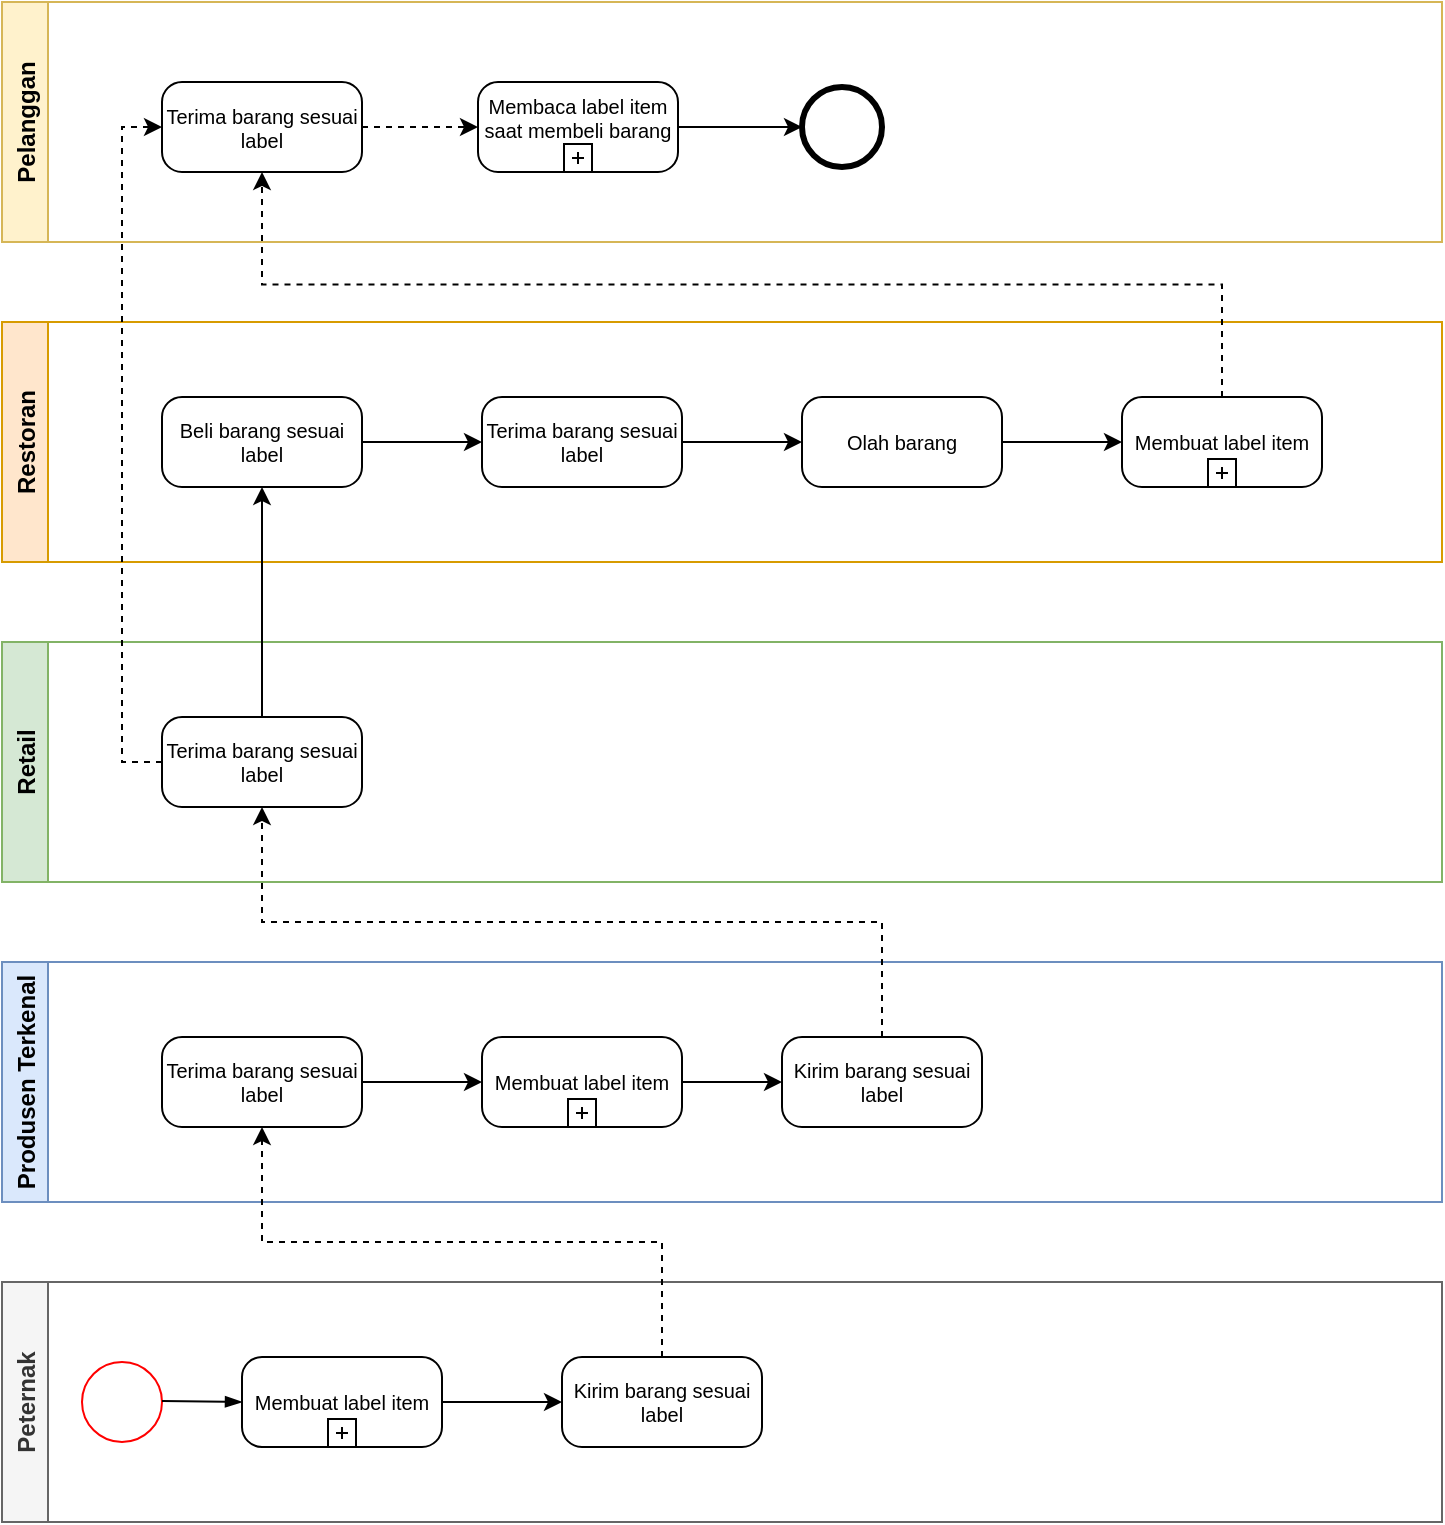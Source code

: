 <mxfile version="16.1.2" type="github">
  <diagram id="75ZjlEf7_gC3XOkNAm37" name="Page-1">
    <mxGraphModel dx="868" dy="442" grid="1" gridSize="10" guides="1" tooltips="1" connect="1" arrows="1" fold="1" page="1" pageScale="1" pageWidth="827" pageHeight="1169" math="0" shadow="0">
      <root>
        <mxCell id="0" />
        <mxCell id="1" parent="0" />
        <mxCell id="P5jtpPxSsalKvhaDL6os-34" value="Produsen Terkenal" style="swimlane;horizontal=0;fillColor=#dae8fc;strokeColor=#6c8ebf;startSize=23;" vertex="1" parent="1">
          <mxGeometry x="90" y="650" width="720" height="120" as="geometry" />
        </mxCell>
        <mxCell id="P5jtpPxSsalKvhaDL6os-35" style="edgeStyle=orthogonalEdgeStyle;rounded=0;orthogonalLoop=1;jettySize=auto;html=1;exitX=1;exitY=0.5;exitDx=0;exitDy=0;exitPerimeter=0;entryX=0;entryY=0.5;entryDx=0;entryDy=0;entryPerimeter=0;" edge="1" parent="P5jtpPxSsalKvhaDL6os-34" source="P5jtpPxSsalKvhaDL6os-36" target="P5jtpPxSsalKvhaDL6os-39">
          <mxGeometry relative="1" as="geometry" />
        </mxCell>
        <mxCell id="P5jtpPxSsalKvhaDL6os-36" value="Terima barang sesuai label" style="points=[[0.25,0,0],[0.5,0,0],[0.75,0,0],[1,0.25,0],[1,0.5,0],[1,0.75,0],[0.75,1,0],[0.5,1,0],[0.25,1,0],[0,0.75,0],[0,0.5,0],[0,0.25,0]];shape=mxgraph.bpmn.task;whiteSpace=wrap;rectStyle=rounded;size=10;taskMarker=abstract;fontSize=10;" vertex="1" parent="P5jtpPxSsalKvhaDL6os-34">
          <mxGeometry x="80" y="37.5" width="100" height="45" as="geometry" />
        </mxCell>
        <mxCell id="P5jtpPxSsalKvhaDL6os-37" value="Kirim barang sesuai label" style="points=[[0.25,0,0],[0.5,0,0],[0.75,0,0],[1,0.25,0],[1,0.5,0],[1,0.75,0],[0.75,1,0],[0.5,1,0],[0.25,1,0],[0,0.75,0],[0,0.5,0],[0,0.25,0]];shape=mxgraph.bpmn.task;whiteSpace=wrap;rectStyle=rounded;size=10;taskMarker=abstract;fontSize=10;" vertex="1" parent="P5jtpPxSsalKvhaDL6os-34">
          <mxGeometry x="390" y="37.5" width="100" height="45" as="geometry" />
        </mxCell>
        <mxCell id="P5jtpPxSsalKvhaDL6os-38" style="edgeStyle=orthogonalEdgeStyle;rounded=0;orthogonalLoop=1;jettySize=auto;html=1;exitX=1;exitY=0.5;exitDx=0;exitDy=0;exitPerimeter=0;entryX=0;entryY=0.5;entryDx=0;entryDy=0;entryPerimeter=0;" edge="1" parent="P5jtpPxSsalKvhaDL6os-34" source="P5jtpPxSsalKvhaDL6os-39" target="P5jtpPxSsalKvhaDL6os-37">
          <mxGeometry relative="1" as="geometry" />
        </mxCell>
        <mxCell id="P5jtpPxSsalKvhaDL6os-39" value="Membuat label item" style="points=[[0.25,0,0],[0.5,0,0],[0.75,0,0],[1,0.25,0],[1,0.5,0],[1,0.75,0],[0.75,1,0],[0.5,1,0],[0.25,1,0],[0,0.75,0],[0,0.5,0],[0,0.25,0]];shape=mxgraph.bpmn.task;whiteSpace=wrap;rectStyle=rounded;size=10;taskMarker=abstract;isLoopSub=1;fontSize=10;" vertex="1" parent="P5jtpPxSsalKvhaDL6os-34">
          <mxGeometry x="240" y="37.5" width="100" height="45" as="geometry" />
        </mxCell>
        <mxCell id="P5jtpPxSsalKvhaDL6os-40" value="Retail" style="swimlane;horizontal=0;fillColor=#d5e8d4;strokeColor=#82b366;" vertex="1" parent="1">
          <mxGeometry x="90" y="490" width="720" height="120" as="geometry" />
        </mxCell>
        <mxCell id="P5jtpPxSsalKvhaDL6os-41" value="Terima barang sesuai label" style="points=[[0.25,0,0],[0.5,0,0],[0.75,0,0],[1,0.25,0],[1,0.5,0],[1,0.75,0],[0.75,1,0],[0.5,1,0],[0.25,1,0],[0,0.75,0],[0,0.5,0],[0,0.25,0]];shape=mxgraph.bpmn.task;whiteSpace=wrap;rectStyle=rounded;size=10;taskMarker=abstract;fontSize=10;" vertex="1" parent="P5jtpPxSsalKvhaDL6os-40">
          <mxGeometry x="80" y="37.5" width="100" height="45" as="geometry" />
        </mxCell>
        <mxCell id="P5jtpPxSsalKvhaDL6os-42" value="Restoran" style="swimlane;horizontal=0;startSize=23;fillColor=#ffe6cc;strokeColor=#d79b00;" vertex="1" parent="1">
          <mxGeometry x="90" y="330" width="720" height="120" as="geometry" />
        </mxCell>
        <mxCell id="P5jtpPxSsalKvhaDL6os-43" style="edgeStyle=orthogonalEdgeStyle;rounded=0;orthogonalLoop=1;jettySize=auto;html=1;exitX=1;exitY=0.5;exitDx=0;exitDy=0;exitPerimeter=0;entryX=0;entryY=0.5;entryDx=0;entryDy=0;entryPerimeter=0;" edge="1" parent="P5jtpPxSsalKvhaDL6os-42" source="P5jtpPxSsalKvhaDL6os-44" target="P5jtpPxSsalKvhaDL6os-46">
          <mxGeometry relative="1" as="geometry" />
        </mxCell>
        <mxCell id="P5jtpPxSsalKvhaDL6os-44" value="Beli barang sesuai label" style="points=[[0.25,0,0],[0.5,0,0],[0.75,0,0],[1,0.25,0],[1,0.5,0],[1,0.75,0],[0.75,1,0],[0.5,1,0],[0.25,1,0],[0,0.75,0],[0,0.5,0],[0,0.25,0]];shape=mxgraph.bpmn.task;whiteSpace=wrap;rectStyle=rounded;size=10;taskMarker=abstract;fontSize=10;" vertex="1" parent="P5jtpPxSsalKvhaDL6os-42">
          <mxGeometry x="80" y="37.5" width="100" height="45" as="geometry" />
        </mxCell>
        <mxCell id="P5jtpPxSsalKvhaDL6os-45" style="edgeStyle=orthogonalEdgeStyle;rounded=0;orthogonalLoop=1;jettySize=auto;html=1;exitX=1;exitY=0.5;exitDx=0;exitDy=0;exitPerimeter=0;entryX=0;entryY=0.5;entryDx=0;entryDy=0;entryPerimeter=0;" edge="1" parent="P5jtpPxSsalKvhaDL6os-42" source="P5jtpPxSsalKvhaDL6os-46" target="P5jtpPxSsalKvhaDL6os-48">
          <mxGeometry relative="1" as="geometry" />
        </mxCell>
        <mxCell id="P5jtpPxSsalKvhaDL6os-46" value="Terima barang sesuai label" style="points=[[0.25,0,0],[0.5,0,0],[0.75,0,0],[1,0.25,0],[1,0.5,0],[1,0.75,0],[0.75,1,0],[0.5,1,0],[0.25,1,0],[0,0.75,0],[0,0.5,0],[0,0.25,0]];shape=mxgraph.bpmn.task;whiteSpace=wrap;rectStyle=rounded;size=10;taskMarker=abstract;fontSize=10;" vertex="1" parent="P5jtpPxSsalKvhaDL6os-42">
          <mxGeometry x="240" y="37.5" width="100" height="45" as="geometry" />
        </mxCell>
        <mxCell id="P5jtpPxSsalKvhaDL6os-47" style="edgeStyle=orthogonalEdgeStyle;rounded=0;orthogonalLoop=1;jettySize=auto;html=1;exitX=1;exitY=0.5;exitDx=0;exitDy=0;exitPerimeter=0;entryX=0;entryY=0.5;entryDx=0;entryDy=0;entryPerimeter=0;" edge="1" parent="P5jtpPxSsalKvhaDL6os-42" source="P5jtpPxSsalKvhaDL6os-48" target="P5jtpPxSsalKvhaDL6os-49">
          <mxGeometry relative="1" as="geometry" />
        </mxCell>
        <mxCell id="P5jtpPxSsalKvhaDL6os-48" value="Olah barang" style="points=[[0.25,0,0],[0.5,0,0],[0.75,0,0],[1,0.25,0],[1,0.5,0],[1,0.75,0],[0.75,1,0],[0.5,1,0],[0.25,1,0],[0,0.75,0],[0,0.5,0],[0,0.25,0]];shape=mxgraph.bpmn.task;whiteSpace=wrap;rectStyle=rounded;size=10;taskMarker=abstract;fontSize=10;" vertex="1" parent="P5jtpPxSsalKvhaDL6os-42">
          <mxGeometry x="400" y="37.5" width="100" height="45" as="geometry" />
        </mxCell>
        <mxCell id="P5jtpPxSsalKvhaDL6os-49" value="Membuat label item" style="points=[[0.25,0,0],[0.5,0,0],[0.75,0,0],[1,0.25,0],[1,0.5,0],[1,0.75,0],[0.75,1,0],[0.5,1,0],[0.25,1,0],[0,0.75,0],[0,0.5,0],[0,0.25,0]];shape=mxgraph.bpmn.task;whiteSpace=wrap;rectStyle=rounded;size=10;taskMarker=abstract;isLoopSub=1;fontSize=10;" vertex="1" parent="P5jtpPxSsalKvhaDL6os-42">
          <mxGeometry x="560" y="37.5" width="100" height="45" as="geometry" />
        </mxCell>
        <mxCell id="P5jtpPxSsalKvhaDL6os-50" value="Peternak" style="swimlane;horizontal=0;startSize=23;fillColor=#f5f5f5;fontColor=#333333;strokeColor=#666666;" vertex="1" parent="1">
          <mxGeometry x="90" y="810" width="720" height="120" as="geometry" />
        </mxCell>
        <mxCell id="P5jtpPxSsalKvhaDL6os-51" value="" style="ellipse;whiteSpace=wrap;html=1;aspect=fixed;strokeColor=#FF0000;" vertex="1" parent="P5jtpPxSsalKvhaDL6os-50">
          <mxGeometry x="40" y="40" width="40" height="40" as="geometry" />
        </mxCell>
        <mxCell id="P5jtpPxSsalKvhaDL6os-52" value="Kirim barang sesuai label" style="points=[[0.25,0,0],[0.5,0,0],[0.75,0,0],[1,0.25,0],[1,0.5,0],[1,0.75,0],[0.75,1,0],[0.5,1,0],[0.25,1,0],[0,0.75,0],[0,0.5,0],[0,0.25,0]];shape=mxgraph.bpmn.task;whiteSpace=wrap;rectStyle=rounded;size=10;taskMarker=abstract;fontSize=10;" vertex="1" parent="P5jtpPxSsalKvhaDL6os-50">
          <mxGeometry x="280" y="37.5" width="100" height="45" as="geometry" />
        </mxCell>
        <mxCell id="P5jtpPxSsalKvhaDL6os-53" style="edgeStyle=none;rounded=0;orthogonalLoop=1;jettySize=auto;html=1;exitX=1;exitY=0.5;exitDx=0;exitDy=0;exitPerimeter=0;fontSize=10;" edge="1" parent="P5jtpPxSsalKvhaDL6os-50" source="P5jtpPxSsalKvhaDL6os-54" target="P5jtpPxSsalKvhaDL6os-52">
          <mxGeometry relative="1" as="geometry" />
        </mxCell>
        <mxCell id="P5jtpPxSsalKvhaDL6os-54" value="Membuat label item" style="points=[[0.25,0,0],[0.5,0,0],[0.75,0,0],[1,0.25,0],[1,0.5,0],[1,0.75,0],[0.75,1,0],[0.5,1,0],[0.25,1,0],[0,0.75,0],[0,0.5,0],[0,0.25,0]];shape=mxgraph.bpmn.task;whiteSpace=wrap;rectStyle=rounded;size=10;taskMarker=abstract;isLoopSub=1;fontSize=10;" vertex="1" parent="P5jtpPxSsalKvhaDL6os-50">
          <mxGeometry x="120" y="37.5" width="100" height="45" as="geometry" />
        </mxCell>
        <mxCell id="P5jtpPxSsalKvhaDL6os-55" value="" style="fontSize=12;html=1;endArrow=blockThin;endFill=1;rounded=0;entryX=0;entryY=0.5;entryDx=0;entryDy=0;entryPerimeter=0;" edge="1" parent="P5jtpPxSsalKvhaDL6os-50" target="P5jtpPxSsalKvhaDL6os-54">
          <mxGeometry width="160" relative="1" as="geometry">
            <mxPoint x="80" y="59.5" as="sourcePoint" />
            <mxPoint x="240" y="59.5" as="targetPoint" />
          </mxGeometry>
        </mxCell>
        <mxCell id="P5jtpPxSsalKvhaDL6os-56" style="edgeStyle=orthogonalEdgeStyle;rounded=0;orthogonalLoop=1;jettySize=auto;html=1;exitX=0.5;exitY=0;exitDx=0;exitDy=0;exitPerimeter=0;entryX=0.5;entryY=1;entryDx=0;entryDy=0;entryPerimeter=0;dashed=1;" edge="1" parent="1" source="P5jtpPxSsalKvhaDL6os-52" target="P5jtpPxSsalKvhaDL6os-36">
          <mxGeometry relative="1" as="geometry" />
        </mxCell>
        <mxCell id="P5jtpPxSsalKvhaDL6os-57" style="edgeStyle=orthogonalEdgeStyle;rounded=0;orthogonalLoop=1;jettySize=auto;html=1;exitX=0.5;exitY=0;exitDx=0;exitDy=0;exitPerimeter=0;entryX=0.5;entryY=1;entryDx=0;entryDy=0;entryPerimeter=0;dashed=1;" edge="1" parent="1" source="P5jtpPxSsalKvhaDL6os-37" target="P5jtpPxSsalKvhaDL6os-41">
          <mxGeometry relative="1" as="geometry" />
        </mxCell>
        <mxCell id="P5jtpPxSsalKvhaDL6os-58" value="Pelanggan" style="swimlane;horizontal=0;startSize=23;fillColor=#fff2cc;strokeColor=#d6b656;" vertex="1" parent="1">
          <mxGeometry x="90" y="170" width="720" height="120" as="geometry" />
        </mxCell>
        <mxCell id="P5jtpPxSsalKvhaDL6os-59" style="edgeStyle=orthogonalEdgeStyle;rounded=0;orthogonalLoop=1;jettySize=auto;html=1;exitX=1;exitY=0.5;exitDx=0;exitDy=0;exitPerimeter=0;" edge="1" parent="P5jtpPxSsalKvhaDL6os-58" source="P5jtpPxSsalKvhaDL6os-60" target="P5jtpPxSsalKvhaDL6os-61">
          <mxGeometry relative="1" as="geometry" />
        </mxCell>
        <mxCell id="P5jtpPxSsalKvhaDL6os-60" value="Membaca label item saat membeli barang" style="points=[[0.25,0,0],[0.5,0,0],[0.75,0,0],[1,0.25,0],[1,0.5,0],[1,0.75,0],[0.75,1,0],[0.5,1,0],[0.25,1,0],[0,0.75,0],[0,0.5,0],[0,0.25,0]];shape=mxgraph.bpmn.task;whiteSpace=wrap;rectStyle=rounded;size=10;taskMarker=abstract;isLoopSub=1;fontSize=10;verticalAlign=top;" vertex="1" parent="P5jtpPxSsalKvhaDL6os-58">
          <mxGeometry x="238" y="40" width="100" height="45" as="geometry" />
        </mxCell>
        <mxCell id="P5jtpPxSsalKvhaDL6os-61" value="" style="points=[[0.145,0.145,0],[0.5,0,0],[0.855,0.145,0],[1,0.5,0],[0.855,0.855,0],[0.5,1,0],[0.145,0.855,0],[0,0.5,0]];shape=mxgraph.bpmn.event;html=1;verticalLabelPosition=bottom;labelBackgroundColor=#ffffff;verticalAlign=top;align=center;perimeter=ellipsePerimeter;outlineConnect=0;aspect=fixed;outline=end;symbol=terminate2;" vertex="1" parent="P5jtpPxSsalKvhaDL6os-58">
          <mxGeometry x="400" y="42.5" width="40" height="40" as="geometry" />
        </mxCell>
        <mxCell id="P5jtpPxSsalKvhaDL6os-62" style="edgeStyle=orthogonalEdgeStyle;rounded=0;orthogonalLoop=1;jettySize=auto;html=1;exitX=1;exitY=0.5;exitDx=0;exitDy=0;exitPerimeter=0;dashed=1;" edge="1" parent="P5jtpPxSsalKvhaDL6os-58" source="P5jtpPxSsalKvhaDL6os-63" target="P5jtpPxSsalKvhaDL6os-60">
          <mxGeometry relative="1" as="geometry" />
        </mxCell>
        <mxCell id="P5jtpPxSsalKvhaDL6os-63" value="Terima barang sesuai label" style="points=[[0.25,0,0],[0.5,0,0],[0.75,0,0],[1,0.25,0],[1,0.5,0],[1,0.75,0],[0.75,1,0],[0.5,1,0],[0.25,1,0],[0,0.75,0],[0,0.5,0],[0,0.25,0]];shape=mxgraph.bpmn.task;whiteSpace=wrap;rectStyle=rounded;size=10;taskMarker=abstract;fontSize=10;" vertex="1" parent="P5jtpPxSsalKvhaDL6os-58">
          <mxGeometry x="80" y="40" width="100" height="45" as="geometry" />
        </mxCell>
        <mxCell id="P5jtpPxSsalKvhaDL6os-64" style="edgeStyle=orthogonalEdgeStyle;rounded=0;orthogonalLoop=1;jettySize=auto;html=1;exitX=0.5;exitY=0;exitDx=0;exitDy=0;exitPerimeter=0;entryX=0.5;entryY=1;entryDx=0;entryDy=0;entryPerimeter=0;dashed=1;" edge="1" parent="1" source="P5jtpPxSsalKvhaDL6os-49" target="P5jtpPxSsalKvhaDL6os-63">
          <mxGeometry relative="1" as="geometry" />
        </mxCell>
        <mxCell id="P5jtpPxSsalKvhaDL6os-65" style="edgeStyle=orthogonalEdgeStyle;rounded=0;orthogonalLoop=1;jettySize=auto;html=1;exitX=0.5;exitY=0;exitDx=0;exitDy=0;exitPerimeter=0;entryX=0.5;entryY=1;entryDx=0;entryDy=0;entryPerimeter=0;" edge="1" parent="1" source="P5jtpPxSsalKvhaDL6os-41" target="P5jtpPxSsalKvhaDL6os-44">
          <mxGeometry relative="1" as="geometry" />
        </mxCell>
        <mxCell id="P5jtpPxSsalKvhaDL6os-66" style="edgeStyle=orthogonalEdgeStyle;rounded=0;orthogonalLoop=1;jettySize=auto;html=1;exitX=0;exitY=0.5;exitDx=0;exitDy=0;exitPerimeter=0;entryX=0;entryY=0.5;entryDx=0;entryDy=0;entryPerimeter=0;dashed=1;" edge="1" parent="1" source="P5jtpPxSsalKvhaDL6os-41" target="P5jtpPxSsalKvhaDL6os-63">
          <mxGeometry relative="1" as="geometry" />
        </mxCell>
      </root>
    </mxGraphModel>
  </diagram>
</mxfile>
